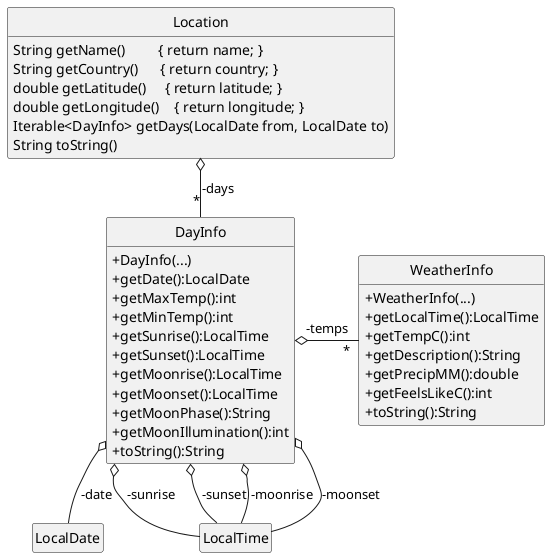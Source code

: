 @startuml

skinparam nodesep 20
skinparam ranksep 40
skinparam classAttributeIconSize 0
hide empty members
hide circle

'$DayInfo
class DayInfo{
 +DayInfo(...)
 +getDate():LocalDate
 +getMaxTemp():int
 +getMinTemp():int
 +getSunrise():LocalTime
 +getSunset():LocalTime
 +getMoonrise():LocalTime
 +getMoonset():LocalTime
 +getMoonPhase():String
 +getMoonIllumination():int
 +toString():String
}
DayInfo o-- LocalDate : -date
DayInfo o-- LocalTime : -sunrise
DayInfo o-- LocalTime : -sunset
DayInfo o-- LocalTime : -moonrise
DayInfo o-- LocalTime : -moonset
DayInfo o-  WeatherInfo  : -temps "   *"
'\$

'$Location
class Location{
    String getName()         { return name; }
    String getCountry()      { return country; }
    double getLatitude()     { return latitude; }
    double getLongitude()    { return longitude; }
    Iterable<DayInfo> getDays(LocalDate from, LocalDate to)
    String toString()

}
Location o-- "*"  DayInfo : -days
'\$


'$WeatherInfo
class WeatherInfo{
 +WeatherInfo(...)
 +getLocalTime():LocalTime
 +getTempC():int
 +getDescription():String
 +getPrecipMM():double
 +getFeelsLikeC():int
 +toString():String
}
'\$
@enduml
